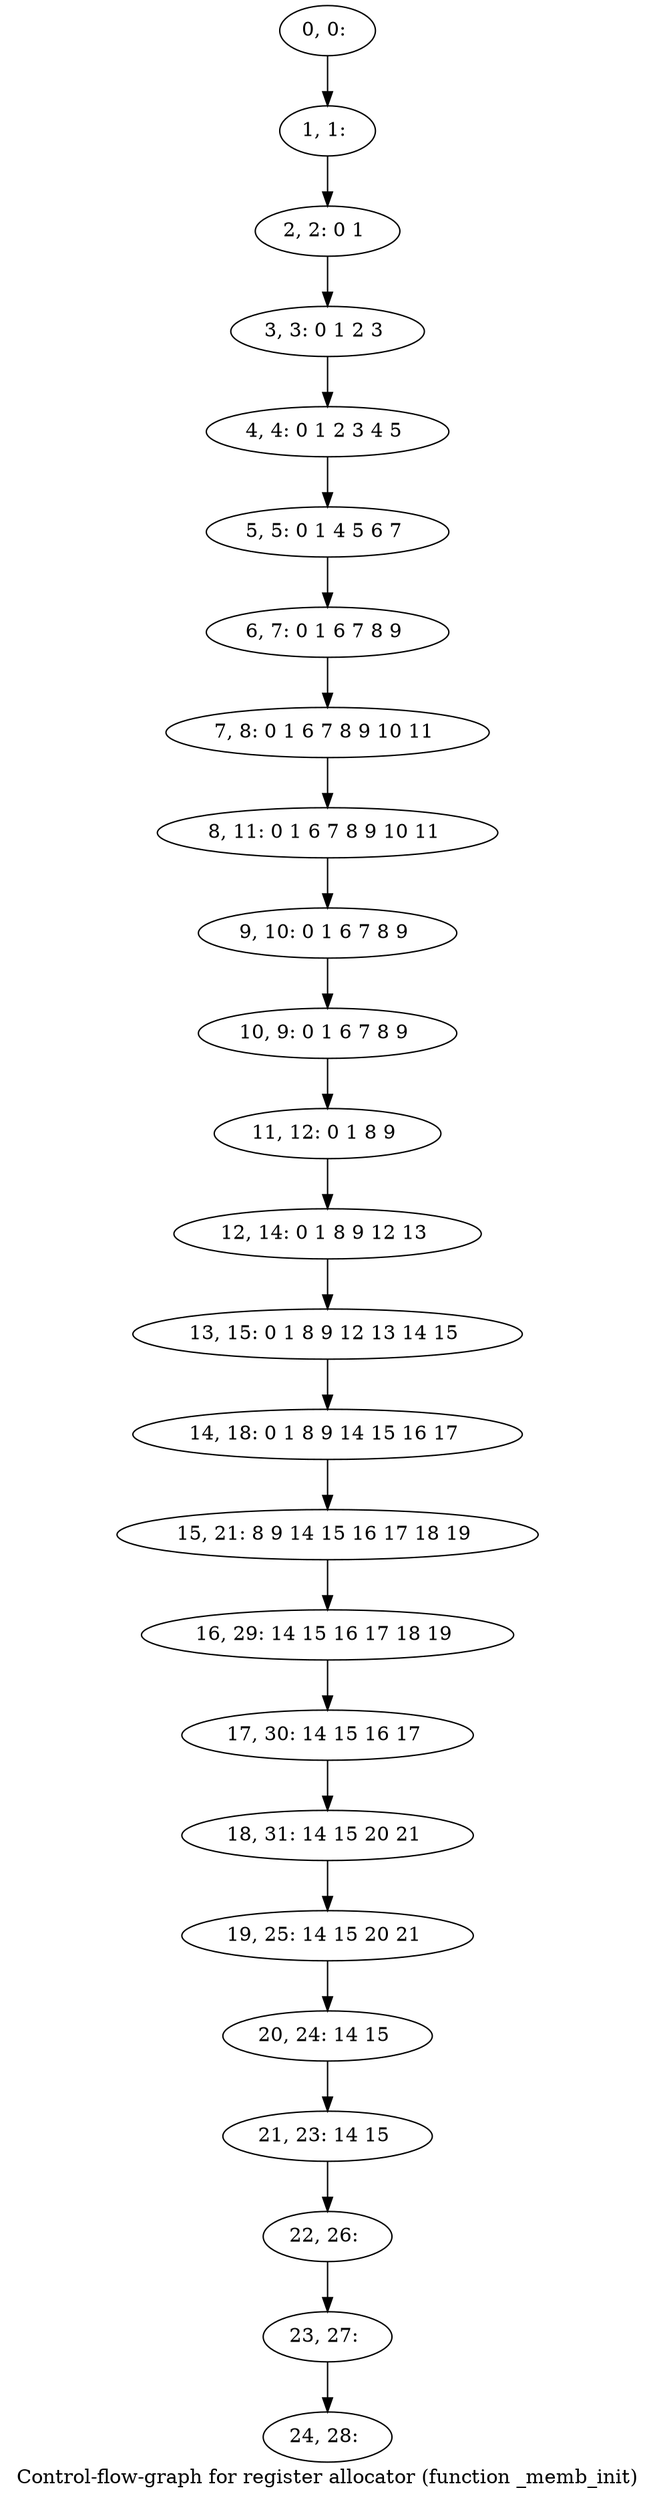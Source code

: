 digraph G {
graph [label="Control-flow-graph for register allocator (function _memb_init)"]
0[label="0, 0: "];
1[label="1, 1: "];
2[label="2, 2: 0 1 "];
3[label="3, 3: 0 1 2 3 "];
4[label="4, 4: 0 1 2 3 4 5 "];
5[label="5, 5: 0 1 4 5 6 7 "];
6[label="6, 7: 0 1 6 7 8 9 "];
7[label="7, 8: 0 1 6 7 8 9 10 11 "];
8[label="8, 11: 0 1 6 7 8 9 10 11 "];
9[label="9, 10: 0 1 6 7 8 9 "];
10[label="10, 9: 0 1 6 7 8 9 "];
11[label="11, 12: 0 1 8 9 "];
12[label="12, 14: 0 1 8 9 12 13 "];
13[label="13, 15: 0 1 8 9 12 13 14 15 "];
14[label="14, 18: 0 1 8 9 14 15 16 17 "];
15[label="15, 21: 8 9 14 15 16 17 18 19 "];
16[label="16, 29: 14 15 16 17 18 19 "];
17[label="17, 30: 14 15 16 17 "];
18[label="18, 31: 14 15 20 21 "];
19[label="19, 25: 14 15 20 21 "];
20[label="20, 24: 14 15 "];
21[label="21, 23: 14 15 "];
22[label="22, 26: "];
23[label="23, 27: "];
24[label="24, 28: "];
0->1 ;
1->2 ;
2->3 ;
3->4 ;
4->5 ;
5->6 ;
6->7 ;
7->8 ;
8->9 ;
9->10 ;
10->11 ;
11->12 ;
12->13 ;
13->14 ;
14->15 ;
15->16 ;
16->17 ;
17->18 ;
18->19 ;
19->20 ;
20->21 ;
21->22 ;
22->23 ;
23->24 ;
}
